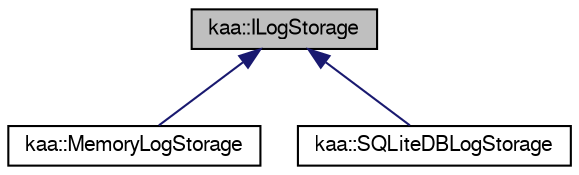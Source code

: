 digraph "kaa::ILogStorage"
{
  bgcolor="transparent";
  edge [fontname="FreeSans",fontsize="10",labelfontname="FreeSans",labelfontsize="10"];
  node [fontname="FreeSans",fontsize="10",shape=record];
  Node1 [label="kaa::ILogStorage",height=0.2,width=0.4,color="black", fillcolor="grey75", style="filled" fontcolor="black"];
  Node1 -> Node2 [dir="back",color="midnightblue",fontsize="10",style="solid",fontname="FreeSans"];
  Node2 [label="kaa::MemoryLogStorage",height=0.2,width=0.4,color="black",URL="$classkaa_1_1MemoryLogStorage.html",tooltip="The default ILogStorage implementation. "];
  Node1 -> Node3 [dir="back",color="midnightblue",fontsize="10",style="solid",fontname="FreeSans"];
  Node3 [label="kaa::SQLiteDBLogStorage",height=0.2,width=0.4,color="black",URL="$classkaa_1_1SQLiteDBLogStorage.html"];
}
